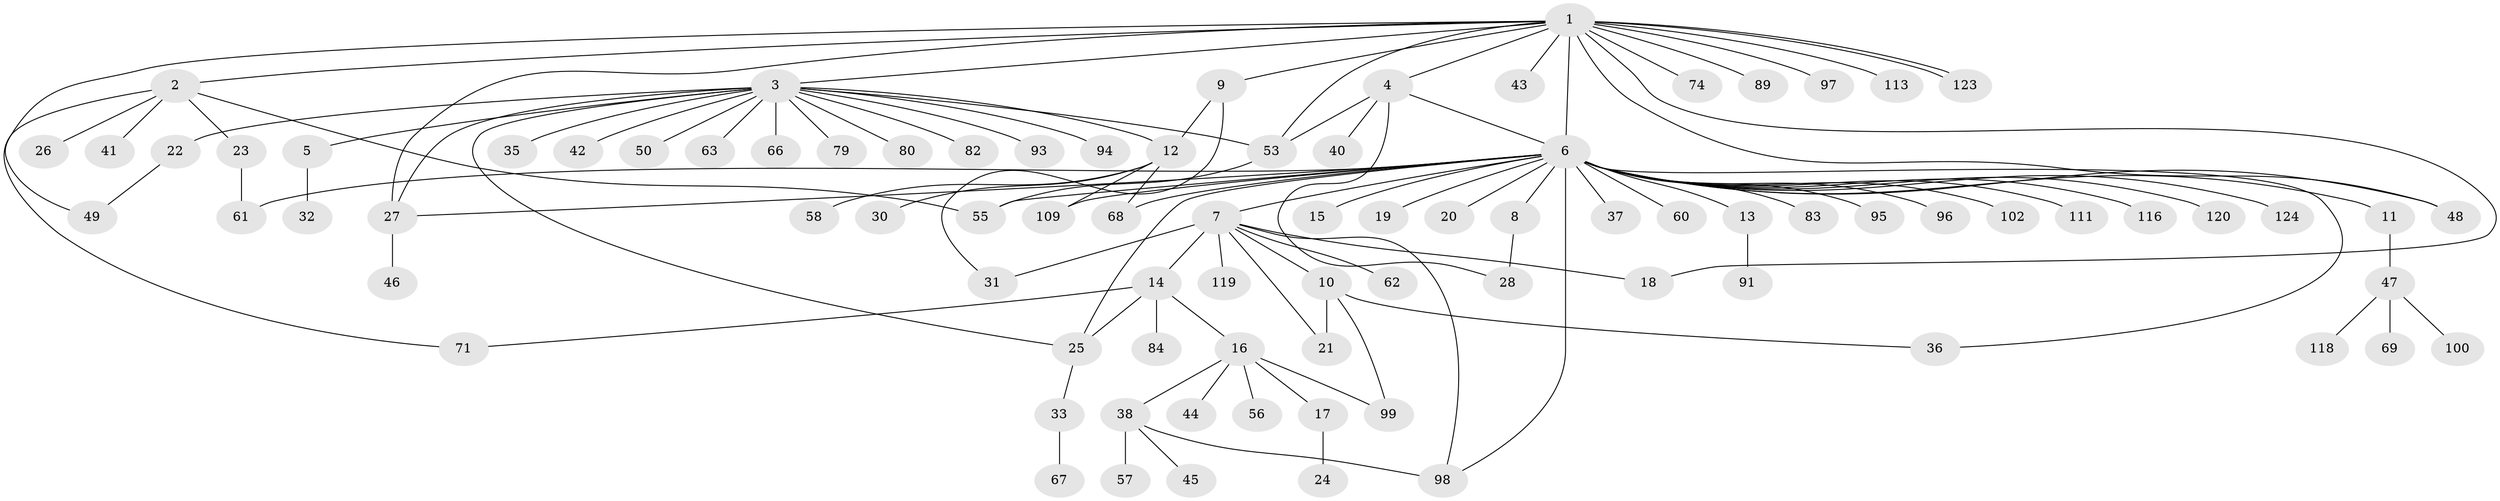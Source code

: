 // original degree distribution, {17: 0.016, 6: 0.032, 5: 0.032, 2: 0.232, 29: 0.008, 9: 0.008, 3: 0.048, 1: 0.544, 4: 0.08}
// Generated by graph-tools (version 1.1) at 2025/18/03/04/25 18:18:20]
// undirected, 87 vertices, 111 edges
graph export_dot {
graph [start="1"]
  node [color=gray90,style=filled];
  1;
  2;
  3;
  4;
  5;
  6;
  7;
  8;
  9;
  10 [super="+75"];
  11;
  12;
  13;
  14;
  15;
  16;
  17 [super="+51"];
  18 [super="+107+29"];
  19;
  20 [super="+39"];
  21;
  22 [super="+64+52"];
  23;
  24;
  25 [super="+114"];
  26;
  27 [super="+77+81"];
  28;
  30;
  31 [super="+90"];
  32 [super="+34"];
  33;
  35 [super="+110"];
  36;
  37;
  38 [super="+103"];
  40;
  41;
  42 [super="+117+125"];
  43;
  44;
  45;
  46;
  47;
  48;
  49 [super="+86"];
  50;
  53 [super="+122+87+54"];
  55 [super="+65+112+70"];
  56;
  57;
  58;
  60;
  61 [super="+73+78"];
  62 [super="+101"];
  63;
  66;
  67;
  68 [super="+76+104"];
  69;
  71;
  74;
  79;
  80;
  82;
  83;
  84;
  89;
  91;
  93;
  94;
  95;
  96;
  97;
  98 [super="+121+105"];
  99 [super="+108"];
  100;
  102;
  109;
  111;
  113;
  116;
  118;
  119;
  120;
  123;
  124;
  1 -- 2;
  1 -- 3;
  1 -- 4;
  1 -- 6;
  1 -- 9;
  1 -- 18;
  1 -- 27;
  1 -- 43;
  1 -- 48;
  1 -- 49;
  1 -- 53;
  1 -- 74;
  1 -- 89;
  1 -- 97;
  1 -- 113;
  1 -- 123;
  1 -- 123;
  2 -- 23;
  2 -- 26;
  2 -- 41;
  2 -- 71;
  2 -- 55;
  3 -- 5;
  3 -- 12;
  3 -- 22;
  3 -- 25;
  3 -- 35;
  3 -- 42;
  3 -- 50;
  3 -- 63;
  3 -- 66;
  3 -- 79;
  3 -- 80;
  3 -- 82;
  3 -- 93;
  3 -- 94;
  3 -- 27;
  3 -- 53;
  4 -- 6;
  4 -- 28;
  4 -- 40;
  4 -- 53;
  5 -- 32;
  6 -- 7;
  6 -- 8;
  6 -- 11;
  6 -- 13;
  6 -- 15;
  6 -- 19;
  6 -- 20;
  6 -- 25;
  6 -- 36;
  6 -- 37;
  6 -- 48;
  6 -- 60;
  6 -- 61;
  6 -- 68;
  6 -- 83;
  6 -- 95;
  6 -- 96;
  6 -- 98;
  6 -- 102;
  6 -- 109;
  6 -- 111;
  6 -- 116;
  6 -- 120;
  6 -- 124;
  6 -- 27;
  6 -- 55;
  7 -- 10;
  7 -- 14;
  7 -- 18;
  7 -- 21;
  7 -- 62;
  7 -- 98;
  7 -- 119;
  7 -- 31;
  8 -- 28;
  9 -- 12;
  9 -- 31;
  10 -- 99;
  10 -- 36;
  10 -- 21;
  11 -- 47;
  12 -- 30;
  12 -- 58;
  12 -- 68;
  12 -- 109;
  13 -- 91;
  14 -- 16;
  14 -- 71;
  14 -- 84;
  14 -- 25;
  16 -- 17;
  16 -- 38;
  16 -- 44;
  16 -- 56;
  16 -- 99;
  17 -- 24;
  22 -- 49;
  23 -- 61;
  25 -- 33;
  27 -- 46;
  33 -- 67;
  38 -- 45;
  38 -- 57;
  38 -- 98;
  47 -- 69;
  47 -- 100;
  47 -- 118;
  53 -- 55;
}

